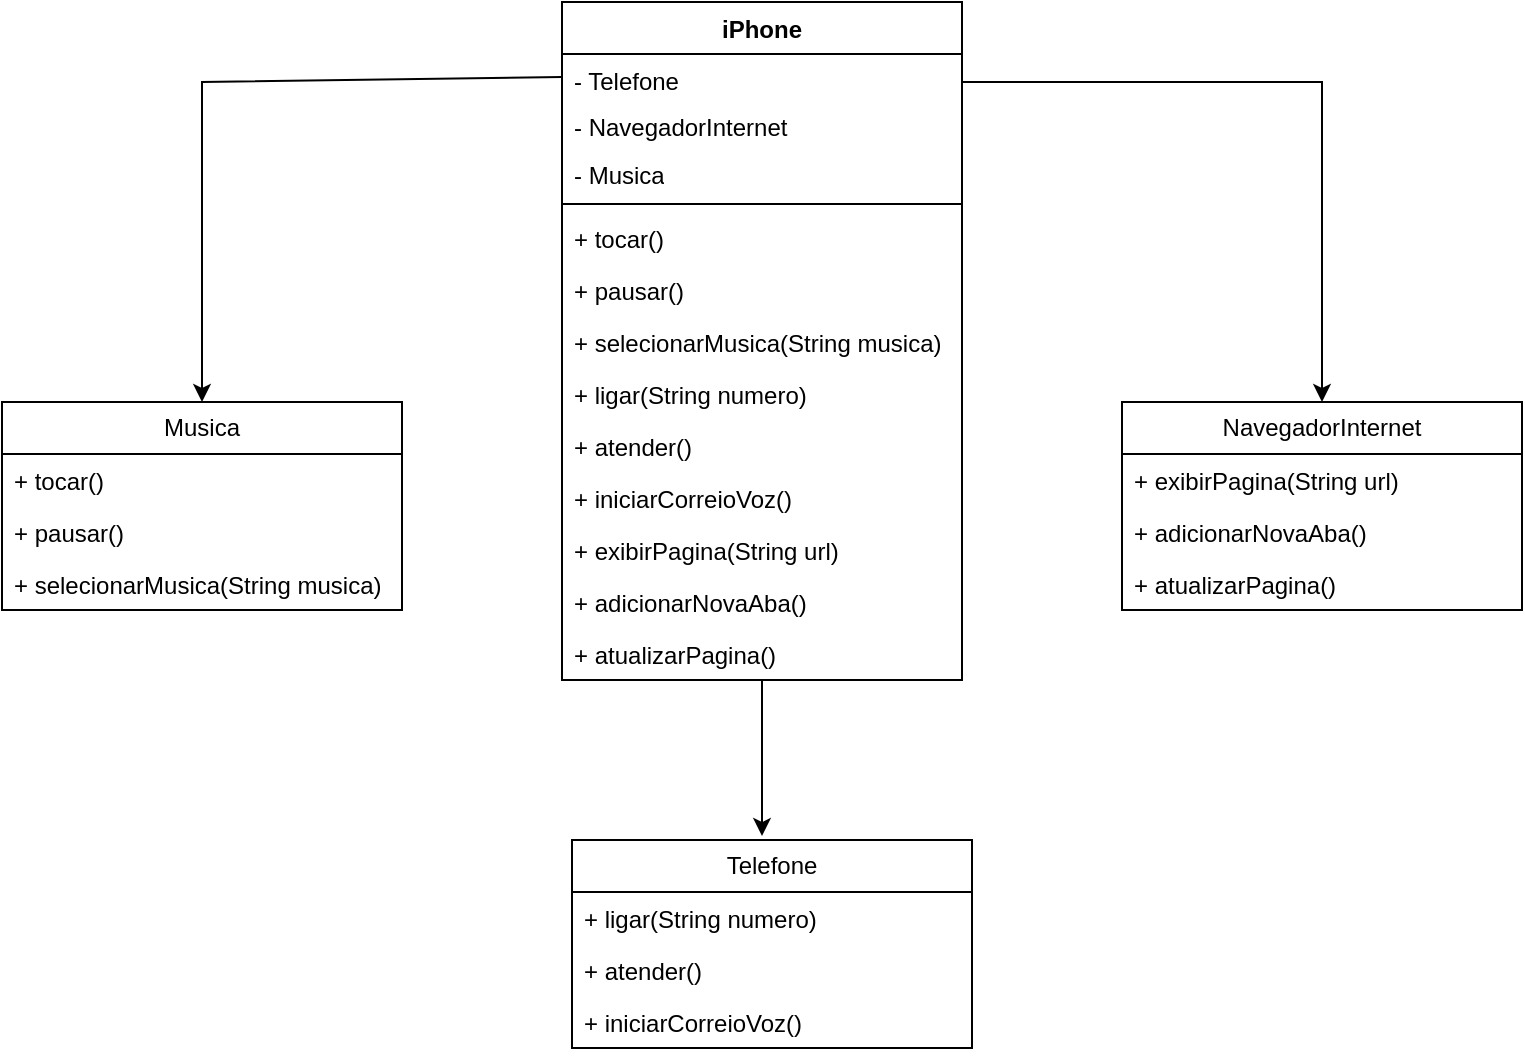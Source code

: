 <mxfile version="26.1.3">
  <diagram name="Page-1" id="e7e014a7-5840-1c2e-5031-d8a46d1fe8dd">
    <mxGraphModel dx="1393" dy="760" grid="0" gridSize="10" guides="1" tooltips="1" connect="1" arrows="1" fold="1" page="1" pageScale="1" pageWidth="1169" pageHeight="826" background="none" math="0" shadow="0">
      <root>
        <mxCell id="0" />
        <mxCell id="1" parent="0" />
        <mxCell id="lvP93sGGcZC7NfJnXs7C-41" value="iPhone" style="swimlane;fontStyle=1;align=center;verticalAlign=top;childLayout=stackLayout;horizontal=1;startSize=26;horizontalStack=0;resizeParent=1;resizeParentMax=0;resizeLast=0;collapsible=1;marginBottom=0;whiteSpace=wrap;html=1;" vertex="1" parent="1">
          <mxGeometry x="480" y="40" width="200" height="339" as="geometry" />
        </mxCell>
        <mxCell id="lvP93sGGcZC7NfJnXs7C-42" value="- Telefone" style="text;strokeColor=none;fillColor=none;align=left;verticalAlign=top;spacingLeft=4;spacingRight=4;overflow=hidden;rotatable=0;points=[[0,0.5],[1,0.5]];portConstraint=eastwest;whiteSpace=wrap;html=1;" vertex="1" parent="lvP93sGGcZC7NfJnXs7C-41">
          <mxGeometry y="26" width="200" height="23" as="geometry" />
        </mxCell>
        <mxCell id="lvP93sGGcZC7NfJnXs7C-61" value="- NavegadorInternet" style="text;strokeColor=none;fillColor=none;align=left;verticalAlign=top;spacingLeft=4;spacingRight=4;overflow=hidden;rotatable=0;points=[[0,0.5],[1,0.5]];portConstraint=eastwest;whiteSpace=wrap;html=1;" vertex="1" parent="lvP93sGGcZC7NfJnXs7C-41">
          <mxGeometry y="49" width="200" height="24" as="geometry" />
        </mxCell>
        <mxCell id="lvP93sGGcZC7NfJnXs7C-62" value="- Musica" style="text;strokeColor=none;fillColor=none;align=left;verticalAlign=top;spacingLeft=4;spacingRight=4;overflow=hidden;rotatable=0;points=[[0,0.5],[1,0.5]];portConstraint=eastwest;whiteSpace=wrap;html=1;" vertex="1" parent="lvP93sGGcZC7NfJnXs7C-41">
          <mxGeometry y="73" width="200" height="24" as="geometry" />
        </mxCell>
        <mxCell id="lvP93sGGcZC7NfJnXs7C-43" value="" style="line;strokeWidth=1;fillColor=none;align=left;verticalAlign=middle;spacingTop=-1;spacingLeft=3;spacingRight=3;rotatable=0;labelPosition=right;points=[];portConstraint=eastwest;strokeColor=inherit;" vertex="1" parent="lvP93sGGcZC7NfJnXs7C-41">
          <mxGeometry y="97" width="200" height="8" as="geometry" />
        </mxCell>
        <mxCell id="lvP93sGGcZC7NfJnXs7C-44" value="+ tocar()" style="text;strokeColor=none;fillColor=none;align=left;verticalAlign=top;spacingLeft=4;spacingRight=4;overflow=hidden;rotatable=0;points=[[0,0.5],[1,0.5]];portConstraint=eastwest;whiteSpace=wrap;html=1;" vertex="1" parent="lvP93sGGcZC7NfJnXs7C-41">
          <mxGeometry y="105" width="200" height="26" as="geometry" />
        </mxCell>
        <mxCell id="lvP93sGGcZC7NfJnXs7C-69" value="+ pausar()" style="text;strokeColor=none;fillColor=none;align=left;verticalAlign=top;spacingLeft=4;spacingRight=4;overflow=hidden;rotatable=0;points=[[0,0.5],[1,0.5]];portConstraint=eastwest;whiteSpace=wrap;html=1;" vertex="1" parent="lvP93sGGcZC7NfJnXs7C-41">
          <mxGeometry y="131" width="200" height="26" as="geometry" />
        </mxCell>
        <mxCell id="lvP93sGGcZC7NfJnXs7C-67" value="+ selecionarMusica(String musica)" style="text;strokeColor=none;fillColor=none;align=left;verticalAlign=top;spacingLeft=4;spacingRight=4;overflow=hidden;rotatable=0;points=[[0,0.5],[1,0.5]];portConstraint=eastwest;whiteSpace=wrap;html=1;" vertex="1" parent="lvP93sGGcZC7NfJnXs7C-41">
          <mxGeometry y="157" width="200" height="26" as="geometry" />
        </mxCell>
        <mxCell id="lvP93sGGcZC7NfJnXs7C-66" value="+ ligar(String numero)" style="text;strokeColor=none;fillColor=none;align=left;verticalAlign=top;spacingLeft=4;spacingRight=4;overflow=hidden;rotatable=0;points=[[0,0.5],[1,0.5]];portConstraint=eastwest;whiteSpace=wrap;html=1;" vertex="1" parent="lvP93sGGcZC7NfJnXs7C-41">
          <mxGeometry y="183" width="200" height="26" as="geometry" />
        </mxCell>
        <mxCell id="lvP93sGGcZC7NfJnXs7C-68" value="+ atender()" style="text;strokeColor=none;fillColor=none;align=left;verticalAlign=top;spacingLeft=4;spacingRight=4;overflow=hidden;rotatable=0;points=[[0,0.5],[1,0.5]];portConstraint=eastwest;whiteSpace=wrap;html=1;" vertex="1" parent="lvP93sGGcZC7NfJnXs7C-41">
          <mxGeometry y="209" width="200" height="26" as="geometry" />
        </mxCell>
        <mxCell id="lvP93sGGcZC7NfJnXs7C-71" value="+ iniciarCorreioVoz()" style="text;strokeColor=none;fillColor=none;align=left;verticalAlign=top;spacingLeft=4;spacingRight=4;overflow=hidden;rotatable=0;points=[[0,0.5],[1,0.5]];portConstraint=eastwest;whiteSpace=wrap;html=1;" vertex="1" parent="lvP93sGGcZC7NfJnXs7C-41">
          <mxGeometry y="235" width="200" height="26" as="geometry" />
        </mxCell>
        <mxCell id="lvP93sGGcZC7NfJnXs7C-70" value="+ exibirPagina(String url)" style="text;strokeColor=none;fillColor=none;align=left;verticalAlign=top;spacingLeft=4;spacingRight=4;overflow=hidden;rotatable=0;points=[[0,0.5],[1,0.5]];portConstraint=eastwest;whiteSpace=wrap;html=1;" vertex="1" parent="lvP93sGGcZC7NfJnXs7C-41">
          <mxGeometry y="261" width="200" height="26" as="geometry" />
        </mxCell>
        <mxCell id="lvP93sGGcZC7NfJnXs7C-63" value="+ adicionarNovaAba()" style="text;strokeColor=none;fillColor=none;align=left;verticalAlign=top;spacingLeft=4;spacingRight=4;overflow=hidden;rotatable=0;points=[[0,0.5],[1,0.5]];portConstraint=eastwest;whiteSpace=wrap;html=1;" vertex="1" parent="lvP93sGGcZC7NfJnXs7C-41">
          <mxGeometry y="287" width="200" height="26" as="geometry" />
        </mxCell>
        <mxCell id="lvP93sGGcZC7NfJnXs7C-64" value="+ atualizarPagina()" style="text;strokeColor=none;fillColor=none;align=left;verticalAlign=top;spacingLeft=4;spacingRight=4;overflow=hidden;rotatable=0;points=[[0,0.5],[1,0.5]];portConstraint=eastwest;whiteSpace=wrap;html=1;" vertex="1" parent="lvP93sGGcZC7NfJnXs7C-41">
          <mxGeometry y="313" width="200" height="26" as="geometry" />
        </mxCell>
        <mxCell id="lvP93sGGcZC7NfJnXs7C-46" value="" style="endArrow=classic;html=1;rounded=0;entryX=0.5;entryY=0;entryDx=0;entryDy=0;" edge="1" parent="1" target="lvP93sGGcZC7NfJnXs7C-52">
          <mxGeometry width="50" height="50" relative="1" as="geometry">
            <mxPoint x="680" y="80" as="sourcePoint" />
            <mxPoint x="840" y="240" as="targetPoint" />
            <Array as="points">
              <mxPoint x="860" y="80" />
            </Array>
          </mxGeometry>
        </mxCell>
        <mxCell id="lvP93sGGcZC7NfJnXs7C-47" value="" style="endArrow=classic;html=1;rounded=0;exitX=0;exitY=0.5;exitDx=0;exitDy=0;entryX=0.5;entryY=0;entryDx=0;entryDy=0;" edge="1" parent="1" source="lvP93sGGcZC7NfJnXs7C-42" target="lvP93sGGcZC7NfJnXs7C-48">
          <mxGeometry width="50" height="50" relative="1" as="geometry">
            <mxPoint x="160" y="80" as="sourcePoint" />
            <mxPoint x="320" y="240" as="targetPoint" />
            <Array as="points">
              <mxPoint x="300" y="80" />
            </Array>
          </mxGeometry>
        </mxCell>
        <mxCell id="lvP93sGGcZC7NfJnXs7C-48" value="Musica" style="swimlane;fontStyle=0;childLayout=stackLayout;horizontal=1;startSize=26;fillColor=none;horizontalStack=0;resizeParent=1;resizeParentMax=0;resizeLast=0;collapsible=1;marginBottom=0;whiteSpace=wrap;html=1;" vertex="1" parent="1">
          <mxGeometry x="200" y="240" width="200" height="104" as="geometry" />
        </mxCell>
        <mxCell id="lvP93sGGcZC7NfJnXs7C-49" value="+ tocar()" style="text;strokeColor=none;fillColor=none;align=left;verticalAlign=top;spacingLeft=4;spacingRight=4;overflow=hidden;rotatable=0;points=[[0,0.5],[1,0.5]];portConstraint=eastwest;whiteSpace=wrap;html=1;" vertex="1" parent="lvP93sGGcZC7NfJnXs7C-48">
          <mxGeometry y="26" width="200" height="26" as="geometry" />
        </mxCell>
        <mxCell id="lvP93sGGcZC7NfJnXs7C-50" value="+ pausar()" style="text;strokeColor=none;fillColor=none;align=left;verticalAlign=top;spacingLeft=4;spacingRight=4;overflow=hidden;rotatable=0;points=[[0,0.5],[1,0.5]];portConstraint=eastwest;whiteSpace=wrap;html=1;" vertex="1" parent="lvP93sGGcZC7NfJnXs7C-48">
          <mxGeometry y="52" width="200" height="26" as="geometry" />
        </mxCell>
        <mxCell id="lvP93sGGcZC7NfJnXs7C-51" value="+ selecionarMusica(String musica)" style="text;strokeColor=none;fillColor=none;align=left;verticalAlign=top;spacingLeft=4;spacingRight=4;overflow=hidden;rotatable=0;points=[[0,0.5],[1,0.5]];portConstraint=eastwest;whiteSpace=wrap;html=1;" vertex="1" parent="lvP93sGGcZC7NfJnXs7C-48">
          <mxGeometry y="78" width="200" height="26" as="geometry" />
        </mxCell>
        <mxCell id="lvP93sGGcZC7NfJnXs7C-52" value="NavegadorInternet" style="swimlane;fontStyle=0;childLayout=stackLayout;horizontal=1;startSize=26;fillColor=none;horizontalStack=0;resizeParent=1;resizeParentMax=0;resizeLast=0;collapsible=1;marginBottom=0;whiteSpace=wrap;html=1;" vertex="1" parent="1">
          <mxGeometry x="760" y="240" width="200" height="104" as="geometry" />
        </mxCell>
        <mxCell id="lvP93sGGcZC7NfJnXs7C-53" value="+ exibirPagina(String url)" style="text;strokeColor=none;fillColor=none;align=left;verticalAlign=top;spacingLeft=4;spacingRight=4;overflow=hidden;rotatable=0;points=[[0,0.5],[1,0.5]];portConstraint=eastwest;whiteSpace=wrap;html=1;" vertex="1" parent="lvP93sGGcZC7NfJnXs7C-52">
          <mxGeometry y="26" width="200" height="26" as="geometry" />
        </mxCell>
        <mxCell id="lvP93sGGcZC7NfJnXs7C-54" value="+ adicionarNovaAba()" style="text;strokeColor=none;fillColor=none;align=left;verticalAlign=top;spacingLeft=4;spacingRight=4;overflow=hidden;rotatable=0;points=[[0,0.5],[1,0.5]];portConstraint=eastwest;whiteSpace=wrap;html=1;" vertex="1" parent="lvP93sGGcZC7NfJnXs7C-52">
          <mxGeometry y="52" width="200" height="26" as="geometry" />
        </mxCell>
        <mxCell id="lvP93sGGcZC7NfJnXs7C-55" value="+ atualizarPagina()" style="text;strokeColor=none;fillColor=none;align=left;verticalAlign=top;spacingLeft=4;spacingRight=4;overflow=hidden;rotatable=0;points=[[0,0.5],[1,0.5]];portConstraint=eastwest;whiteSpace=wrap;html=1;" vertex="1" parent="lvP93sGGcZC7NfJnXs7C-52">
          <mxGeometry y="78" width="200" height="26" as="geometry" />
        </mxCell>
        <mxCell id="lvP93sGGcZC7NfJnXs7C-56" value="" style="endArrow=classic;html=1;rounded=0;" edge="1" parent="1" source="lvP93sGGcZC7NfJnXs7C-64">
          <mxGeometry width="50" height="50" relative="1" as="geometry">
            <mxPoint x="579.5" y="126" as="sourcePoint" />
            <mxPoint x="580" y="457" as="targetPoint" />
          </mxGeometry>
        </mxCell>
        <mxCell id="lvP93sGGcZC7NfJnXs7C-57" value="Telefone" style="swimlane;fontStyle=0;childLayout=stackLayout;horizontal=1;startSize=26;fillColor=none;horizontalStack=0;resizeParent=1;resizeParentMax=0;resizeLast=0;collapsible=1;marginBottom=0;whiteSpace=wrap;html=1;" vertex="1" parent="1">
          <mxGeometry x="485" y="459" width="200" height="104" as="geometry" />
        </mxCell>
        <mxCell id="lvP93sGGcZC7NfJnXs7C-58" value="+ ligar(String numero)" style="text;strokeColor=none;fillColor=none;align=left;verticalAlign=top;spacingLeft=4;spacingRight=4;overflow=hidden;rotatable=0;points=[[0,0.5],[1,0.5]];portConstraint=eastwest;whiteSpace=wrap;html=1;" vertex="1" parent="lvP93sGGcZC7NfJnXs7C-57">
          <mxGeometry y="26" width="200" height="26" as="geometry" />
        </mxCell>
        <mxCell id="lvP93sGGcZC7NfJnXs7C-59" value="+ atender()" style="text;strokeColor=none;fillColor=none;align=left;verticalAlign=top;spacingLeft=4;spacingRight=4;overflow=hidden;rotatable=0;points=[[0,0.5],[1,0.5]];portConstraint=eastwest;whiteSpace=wrap;html=1;" vertex="1" parent="lvP93sGGcZC7NfJnXs7C-57">
          <mxGeometry y="52" width="200" height="26" as="geometry" />
        </mxCell>
        <mxCell id="lvP93sGGcZC7NfJnXs7C-60" value="+ iniciarCorreioVoz()" style="text;strokeColor=none;fillColor=none;align=left;verticalAlign=top;spacingLeft=4;spacingRight=4;overflow=hidden;rotatable=0;points=[[0,0.5],[1,0.5]];portConstraint=eastwest;whiteSpace=wrap;html=1;" vertex="1" parent="lvP93sGGcZC7NfJnXs7C-57">
          <mxGeometry y="78" width="200" height="26" as="geometry" />
        </mxCell>
      </root>
    </mxGraphModel>
  </diagram>
</mxfile>
